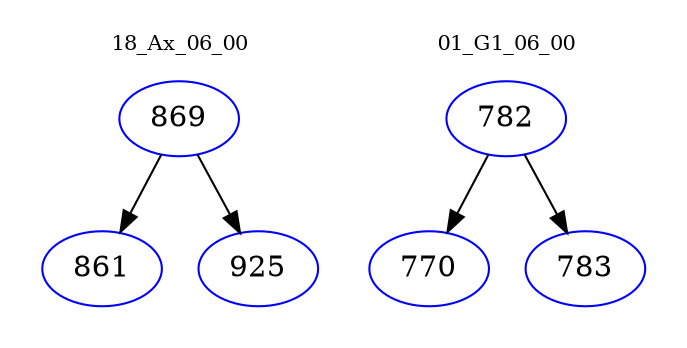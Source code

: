 digraph{
subgraph cluster_0 {
color = white
label = "18_Ax_06_00";
fontsize=10;
T0_869 [label="869", color="blue"]
T0_869 -> T0_861 [color="black"]
T0_861 [label="861", color="blue"]
T0_869 -> T0_925 [color="black"]
T0_925 [label="925", color="blue"]
}
subgraph cluster_1 {
color = white
label = "01_G1_06_00";
fontsize=10;
T1_782 [label="782", color="blue"]
T1_782 -> T1_770 [color="black"]
T1_770 [label="770", color="blue"]
T1_782 -> T1_783 [color="black"]
T1_783 [label="783", color="blue"]
}
}
